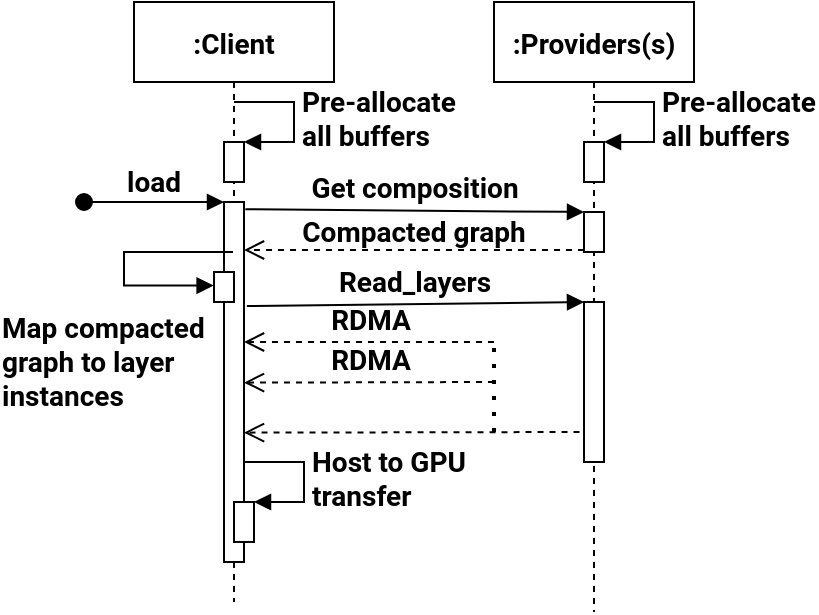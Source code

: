 <mxfile version="20.3.0" type="device"><diagram id="kgpKYQtTHZ0yAKxKKP6v" name="Page-1"><mxGraphModel dx="576" dy="417" grid="1" gridSize="5" guides="1" tooltips="1" connect="1" arrows="1" fold="1" page="1" pageScale="1" pageWidth="850" pageHeight="1100" math="0" shadow="0"><root><mxCell id="0"/><mxCell id="1" parent="0"/><mxCell id="3nuBFxr9cyL0pnOWT2aG-1" value=":Client" style="shape=umlLifeline;perimeter=lifelinePerimeter;container=1;collapsible=0;recursiveResize=0;rounded=0;shadow=0;strokeWidth=1;fontFamily=Roboto;fontSource=https%3A%2F%2Ffonts.googleapis.com%2Fcss%3Ffamily%3DRoboto;fontStyle=1;fontSize=14;" parent="1" vertex="1"><mxGeometry x="120" y="80" width="100" height="300" as="geometry"/></mxCell><mxCell id="3nuBFxr9cyL0pnOWT2aG-2" value="" style="points=[];perimeter=orthogonalPerimeter;rounded=0;shadow=0;strokeWidth=1;fontFamily=Roboto;fontSource=https%3A%2F%2Ffonts.googleapis.com%2Fcss%3Ffamily%3DRoboto;fontStyle=1;fontSize=14;" parent="3nuBFxr9cyL0pnOWT2aG-1" vertex="1"><mxGeometry x="45" y="100" width="10" height="180" as="geometry"/></mxCell><mxCell id="3nuBFxr9cyL0pnOWT2aG-3" value="load" style="verticalAlign=bottom;startArrow=oval;endArrow=block;startSize=8;shadow=0;strokeWidth=1;fontFamily=Roboto;fontSource=https%3A%2F%2Ffonts.googleapis.com%2Fcss%3Ffamily%3DRoboto;fontStyle=1;fontSize=14;" parent="3nuBFxr9cyL0pnOWT2aG-1" target="3nuBFxr9cyL0pnOWT2aG-2" edge="1"><mxGeometry relative="1" as="geometry"><mxPoint x="-25" y="100" as="sourcePoint"/></mxGeometry></mxCell><mxCell id="Z2yra5NgMvn4flN6azZw-25" value="RDMA" style="html=1;verticalAlign=bottom;endArrow=open;dashed=1;endSize=8;rounded=0;fontFamily=Roboto;fontSource=https%3A%2F%2Ffonts.googleapis.com%2Fcss%3Ffamily%3DRoboto;fontSize=14;fontStyle=1" parent="3nuBFxr9cyL0pnOWT2aG-1" target="3nuBFxr9cyL0pnOWT2aG-2" edge="1"><mxGeometry relative="1" as="geometry"><mxPoint x="55" y="171.74" as="targetPoint"/><mxPoint x="180" y="170" as="sourcePoint"/></mxGeometry></mxCell><mxCell id="VxY2tBfTXQU5IMh4NpzO-4" value="" style="html=1;points=[];perimeter=orthogonalPerimeter;fontFamily=Roboto;fontSource=https%3A%2F%2Ffonts.googleapis.com%2Fcss%3Ffamily%3DRoboto;fontSize=14;fontStyle=1" parent="3nuBFxr9cyL0pnOWT2aG-1" vertex="1"><mxGeometry x="50" y="250" width="10" height="20" as="geometry"/></mxCell><mxCell id="VxY2tBfTXQU5IMh4NpzO-5" value="Host to GPU&lt;br&gt;transfer" style="edgeStyle=orthogonalEdgeStyle;html=1;align=left;spacingLeft=2;endArrow=block;rounded=0;entryX=1;entryY=0;fontFamily=Roboto;fontSource=https%3A%2F%2Ffonts.googleapis.com%2Fcss%3Ffamily%3DRoboto;fontSize=14;fontStyle=1" parent="3nuBFxr9cyL0pnOWT2aG-1" target="VxY2tBfTXQU5IMh4NpzO-4" edge="1"><mxGeometry relative="1" as="geometry"><mxPoint x="55" y="230" as="sourcePoint"/><Array as="points"><mxPoint x="85" y="230"/></Array></mxGeometry></mxCell><mxCell id="VxY2tBfTXQU5IMh4NpzO-11" value="" style="html=1;points=[];perimeter=orthogonalPerimeter;fontFamily=Roboto;fontSource=https%3A%2F%2Ffonts.googleapis.com%2Fcss%3Ffamily%3DRoboto;fontSize=14;fontStyle=1" parent="3nuBFxr9cyL0pnOWT2aG-1" vertex="1"><mxGeometry x="45" y="70" width="10" height="20" as="geometry"/></mxCell><mxCell id="VxY2tBfTXQU5IMh4NpzO-12" value="Pre-allocate&lt;br&gt;all buffers" style="edgeStyle=orthogonalEdgeStyle;html=1;align=left;spacingLeft=2;endArrow=block;rounded=0;entryX=1;entryY=0;fontFamily=Roboto;fontSource=https%3A%2F%2Ffonts.googleapis.com%2Fcss%3Ffamily%3DRoboto;fontSize=14;fontStyle=1" parent="3nuBFxr9cyL0pnOWT2aG-1" target="VxY2tBfTXQU5IMh4NpzO-11" edge="1"><mxGeometry relative="1" as="geometry"><mxPoint x="50" y="50" as="sourcePoint"/><Array as="points"><mxPoint x="80" y="50"/></Array></mxGeometry></mxCell><mxCell id="iZXxf5wHCPDN3_7M0xSz-2" value="" style="html=1;points=[];perimeter=orthogonalPerimeter;fontFamily=Roboto;fontSource=https%3A%2F%2Ffonts.googleapis.com%2Fcss%3Ffamily%3DRoboto;fontSize=14;" parent="3nuBFxr9cyL0pnOWT2aG-1" vertex="1"><mxGeometry x="40" y="135" width="10" height="15" as="geometry"/></mxCell><mxCell id="iZXxf5wHCPDN3_7M0xSz-3" value="&lt;b&gt;Map compacted&lt;br&gt;graph to&amp;nbsp;layer&lt;br&gt;instances&lt;/b&gt;" style="edgeStyle=orthogonalEdgeStyle;html=1;align=left;spacingLeft=2;endArrow=block;rounded=0;entryX=-0.02;entryY=0.453;fontFamily=Roboto;fontSource=https%3A%2F%2Ffonts.googleapis.com%2Fcss%3Ffamily%3DRoboto;fontSize=14;entryDx=0;entryDy=0;entryPerimeter=0;" parent="3nuBFxr9cyL0pnOWT2aG-1" source="3nuBFxr9cyL0pnOWT2aG-1" target="iZXxf5wHCPDN3_7M0xSz-2" edge="1"><mxGeometry x="0.228" y="-75" relative="1" as="geometry"><mxPoint x="-5" y="155" as="sourcePoint"/><Array as="points"><mxPoint x="-5" y="125"/><mxPoint x="-5" y="142"/></Array><mxPoint x="-65" y="-37" as="offset"/></mxGeometry></mxCell><mxCell id="3nuBFxr9cyL0pnOWT2aG-5" value=":Providers(s)" style="shape=umlLifeline;perimeter=lifelinePerimeter;container=1;collapsible=0;recursiveResize=0;rounded=0;shadow=0;strokeWidth=1;fontFamily=Roboto;fontSource=https%3A%2F%2Ffonts.googleapis.com%2Fcss%3Ffamily%3DRoboto;fontStyle=1;fontSize=14;" parent="1" vertex="1"><mxGeometry x="300" y="80" width="100" height="305" as="geometry"/></mxCell><mxCell id="Z2yra5NgMvn4flN6azZw-22" value="" style="html=1;points=[];perimeter=orthogonalPerimeter;fontFamily=Roboto;fontSource=https%3A%2F%2Ffonts.googleapis.com%2Fcss%3Ffamily%3DRoboto;fontSize=14;fontStyle=1" parent="3nuBFxr9cyL0pnOWT2aG-5" vertex="1"><mxGeometry x="45" y="150" width="10" height="80" as="geometry"/></mxCell><mxCell id="VxY2tBfTXQU5IMh4NpzO-6" value="" style="html=1;points=[];perimeter=orthogonalPerimeter;fontFamily=Roboto;fontSource=https%3A%2F%2Ffonts.googleapis.com%2Fcss%3Ffamily%3DRoboto;fontSize=14;fontStyle=1" parent="3nuBFxr9cyL0pnOWT2aG-5" vertex="1"><mxGeometry x="45" y="105" width="10" height="20" as="geometry"/></mxCell><mxCell id="VxY2tBfTXQU5IMh4NpzO-15" value="" style="html=1;points=[];perimeter=orthogonalPerimeter;fontFamily=Roboto;fontSource=https%3A%2F%2Ffonts.googleapis.com%2Fcss%3Ffamily%3DRoboto;fontSize=14;fontStyle=1" parent="3nuBFxr9cyL0pnOWT2aG-5" vertex="1"><mxGeometry x="45" y="70" width="10" height="20" as="geometry"/></mxCell><mxCell id="VxY2tBfTXQU5IMh4NpzO-16" value="Pre-allocate&lt;br&gt;all buffers" style="edgeStyle=orthogonalEdgeStyle;html=1;align=left;spacingLeft=2;endArrow=block;rounded=0;entryX=1;entryY=0;fontFamily=Roboto;fontSource=https%3A%2F%2Ffonts.googleapis.com%2Fcss%3Ffamily%3DRoboto;fontSize=14;fontStyle=1" parent="3nuBFxr9cyL0pnOWT2aG-5" target="VxY2tBfTXQU5IMh4NpzO-15" edge="1"><mxGeometry relative="1" as="geometry"><mxPoint x="50" y="50" as="sourcePoint"/><Array as="points"><mxPoint x="80" y="50"/></Array></mxGeometry></mxCell><mxCell id="Z2yra5NgMvn4flN6azZw-23" value="Read_layers" style="html=1;verticalAlign=bottom;endArrow=block;entryX=0;entryY=0;rounded=0;fontFamily=Roboto;fontSource=https%3A%2F%2Ffonts.googleapis.com%2Fcss%3Ffamily%3DRoboto;fontSize=14;exitX=1.143;exitY=0.289;exitDx=0;exitDy=0;exitPerimeter=0;fontStyle=1" parent="1" source="3nuBFxr9cyL0pnOWT2aG-2" target="Z2yra5NgMvn4flN6azZw-22" edge="1"><mxGeometry x="-0.001" relative="1" as="geometry"><mxPoint x="275" y="230" as="sourcePoint"/><mxPoint as="offset"/></mxGeometry></mxCell><mxCell id="Z2yra5NgMvn4flN6azZw-28" value="RDMA" style="html=1;verticalAlign=bottom;endArrow=open;dashed=1;endSize=8;rounded=0;fontFamily=Roboto;fontSource=https%3A%2F%2Ffonts.googleapis.com%2Fcss%3Ffamily%3DRoboto;fontSize=14;entryX=1.112;entryY=0.608;entryDx=0;entryDy=0;entryPerimeter=0;fontStyle=1" parent="1" edge="1"><mxGeometry relative="1" as="geometry"><mxPoint x="175" y="270.32" as="targetPoint"/><mxPoint x="300" y="270" as="sourcePoint"/></mxGeometry></mxCell><mxCell id="Z2yra5NgMvn4flN6azZw-29" value="" style="html=1;verticalAlign=bottom;endArrow=open;dashed=1;endSize=8;exitX=0;exitY=0.95;rounded=0;fontFamily=Roboto;fontSource=https%3A%2F%2Ffonts.googleapis.com%2Fcss%3Ffamily%3DRoboto;fontSize=14;entryX=1.112;entryY=0.608;entryDx=0;entryDy=0;entryPerimeter=0;fontStyle=1" parent="1" edge="1"><mxGeometry relative="1" as="geometry"><mxPoint x="175" y="295.32" as="targetPoint"/><mxPoint x="342.76" y="295.0" as="sourcePoint"/></mxGeometry></mxCell><mxCell id="Z2yra5NgMvn4flN6azZw-30" value="" style="endArrow=none;dashed=1;html=1;dashPattern=1 3;strokeWidth=2;rounded=0;fontFamily=Roboto;fontSource=https%3A%2F%2Ffonts.googleapis.com%2Fcss%3Ffamily%3DRoboto;fontSize=14;fontStyle=1" parent="1" edge="1"><mxGeometry width="50" height="50" relative="1" as="geometry"><mxPoint x="300" y="295" as="sourcePoint"/><mxPoint x="300" y="250" as="targetPoint"/></mxGeometry></mxCell><mxCell id="VxY2tBfTXQU5IMh4NpzO-7" value="Get composition" style="html=1;verticalAlign=bottom;endArrow=block;entryX=0;entryY=0;rounded=0;fontFamily=Roboto;fontSource=https%3A%2F%2Ffonts.googleapis.com%2Fcss%3Ffamily%3DRoboto;fontSize=14;exitX=1.067;exitY=0.02;exitDx=0;exitDy=0;exitPerimeter=0;fontStyle=1" parent="1" source="3nuBFxr9cyL0pnOWT2aG-2" target="VxY2tBfTXQU5IMh4NpzO-6" edge="1"><mxGeometry relative="1" as="geometry"><mxPoint x="275" y="155" as="sourcePoint"/></mxGeometry></mxCell><mxCell id="VxY2tBfTXQU5IMh4NpzO-8" value="" style="html=1;verticalAlign=bottom;endArrow=open;dashed=1;endSize=8;exitX=0;exitY=0.95;rounded=0;fontFamily=Roboto;fontSource=https%3A%2F%2Ffonts.googleapis.com%2Fcss%3Ffamily%3DRoboto;fontSize=14;fontStyle=1" parent="1" source="VxY2tBfTXQU5IMh4NpzO-6" target="3nuBFxr9cyL0pnOWT2aG-2" edge="1"><mxGeometry relative="1" as="geometry"><mxPoint x="170" y="174" as="targetPoint"/></mxGeometry></mxCell><mxCell id="iZXxf5wHCPDN3_7M0xSz-1" value="Compacted graph" style="text;html=1;strokeColor=none;fillColor=none;align=center;verticalAlign=middle;whiteSpace=wrap;rounded=0;fontFamily=Roboto;fontSource=https%3A%2F%2Ffonts.googleapis.com%2Fcss%3Ffamily%3DRoboto;fontSize=14;fontStyle=1" parent="1" vertex="1"><mxGeometry x="185" y="180" width="150" height="30" as="geometry"/></mxCell></root></mxGraphModel></diagram></mxfile>